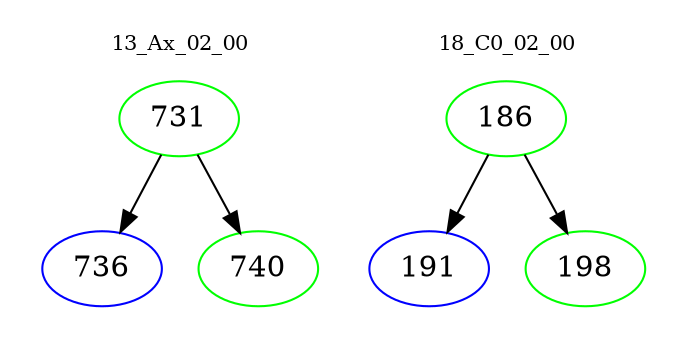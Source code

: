 digraph{
subgraph cluster_0 {
color = white
label = "13_Ax_02_00";
fontsize=10;
T0_731 [label="731", color="green"]
T0_731 -> T0_736 [color="black"]
T0_736 [label="736", color="blue"]
T0_731 -> T0_740 [color="black"]
T0_740 [label="740", color="green"]
}
subgraph cluster_1 {
color = white
label = "18_C0_02_00";
fontsize=10;
T1_186 [label="186", color="green"]
T1_186 -> T1_191 [color="black"]
T1_191 [label="191", color="blue"]
T1_186 -> T1_198 [color="black"]
T1_198 [label="198", color="green"]
}
}
